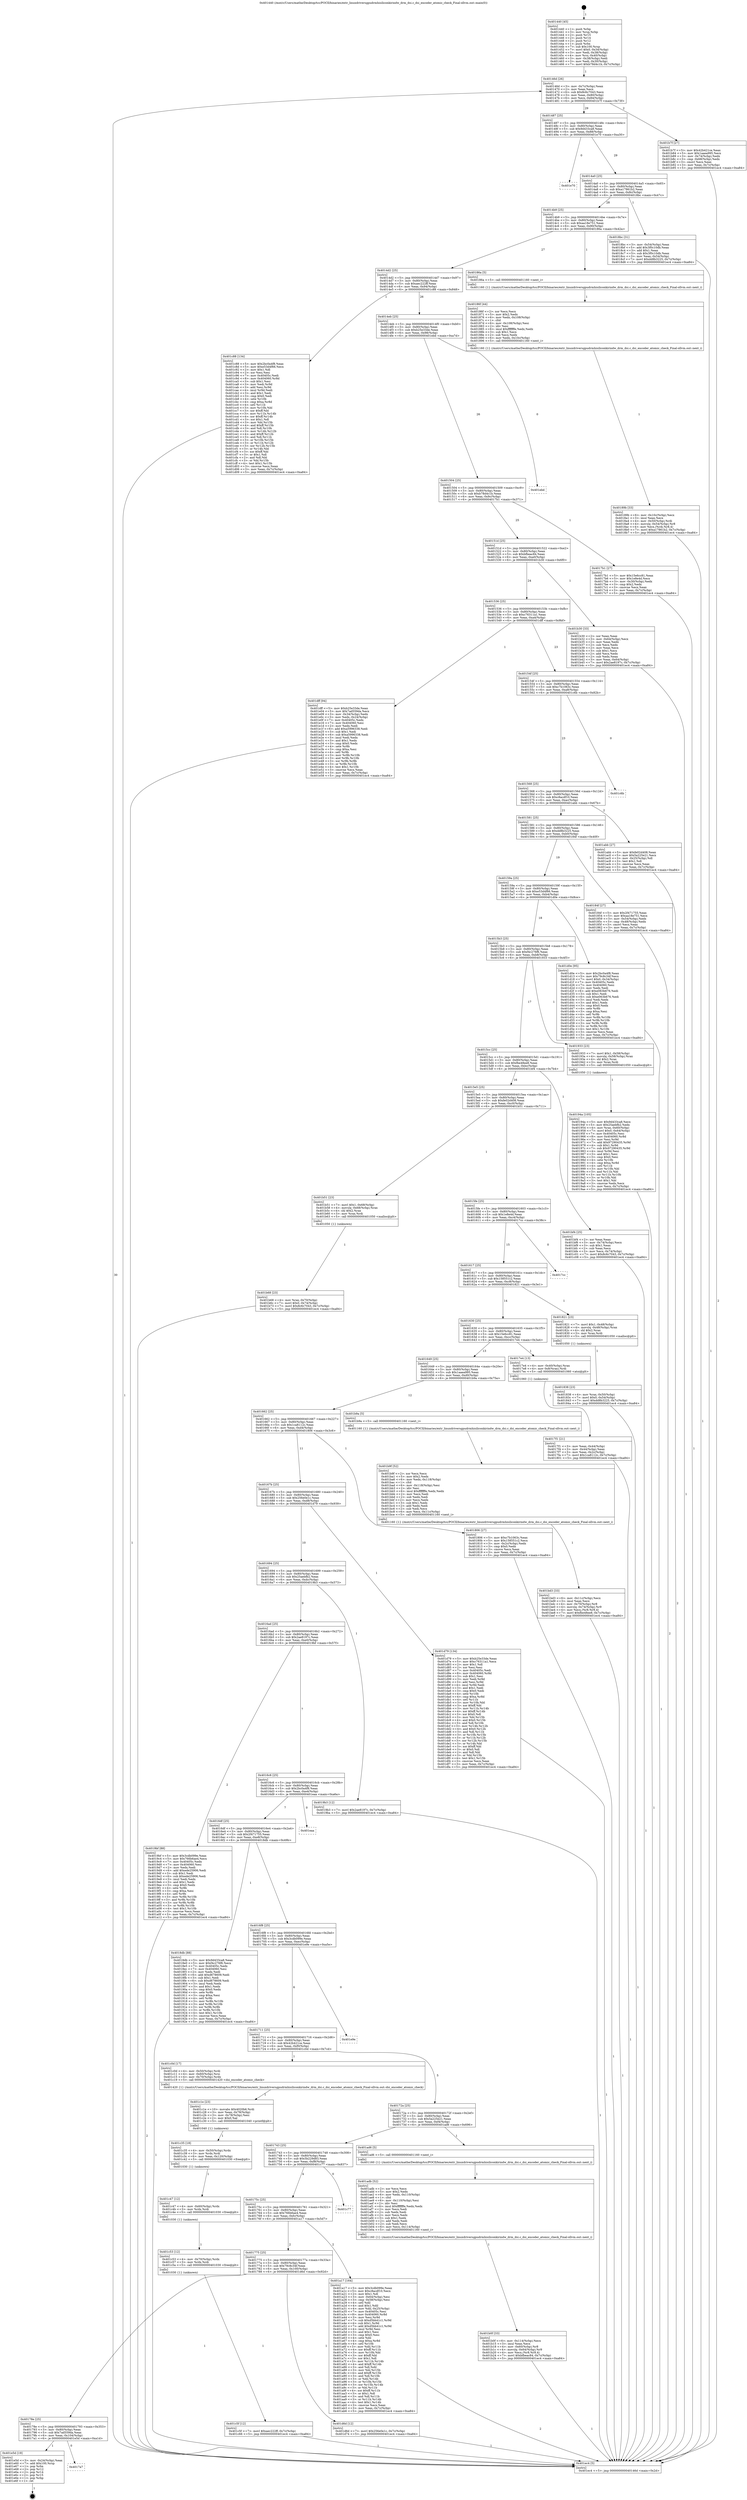 digraph "0x401440" {
  label = "0x401440 (/mnt/c/Users/mathe/Desktop/tcc/POCII/binaries/extr_linuxdriversgpudrmhisiliconkirindw_drm_dsi.c_dsi_encoder_atomic_check_Final-ollvm.out::main(0))"
  labelloc = "t"
  node[shape=record]

  Entry [label="",width=0.3,height=0.3,shape=circle,fillcolor=black,style=filled]
  "0x40146d" [label="{
     0x40146d [26]\l
     | [instrs]\l
     &nbsp;&nbsp;0x40146d \<+3\>: mov -0x7c(%rbp),%eax\l
     &nbsp;&nbsp;0x401470 \<+2\>: mov %eax,%ecx\l
     &nbsp;&nbsp;0x401472 \<+6\>: sub $0x8c6c7043,%ecx\l
     &nbsp;&nbsp;0x401478 \<+3\>: mov %eax,-0x80(%rbp)\l
     &nbsp;&nbsp;0x40147b \<+6\>: mov %ecx,-0x84(%rbp)\l
     &nbsp;&nbsp;0x401481 \<+6\>: je 0000000000401b7f \<main+0x73f\>\l
  }"]
  "0x401b7f" [label="{
     0x401b7f [27]\l
     | [instrs]\l
     &nbsp;&nbsp;0x401b7f \<+5\>: mov $0x42b421ce,%eax\l
     &nbsp;&nbsp;0x401b84 \<+5\>: mov $0x1aaea995,%ecx\l
     &nbsp;&nbsp;0x401b89 \<+3\>: mov -0x74(%rbp),%edx\l
     &nbsp;&nbsp;0x401b8c \<+3\>: cmp -0x68(%rbp),%edx\l
     &nbsp;&nbsp;0x401b8f \<+3\>: cmovl %ecx,%eax\l
     &nbsp;&nbsp;0x401b92 \<+3\>: mov %eax,-0x7c(%rbp)\l
     &nbsp;&nbsp;0x401b95 \<+5\>: jmp 0000000000401ec4 \<main+0xa84\>\l
  }"]
  "0x401487" [label="{
     0x401487 [25]\l
     | [instrs]\l
     &nbsp;&nbsp;0x401487 \<+5\>: jmp 000000000040148c \<main+0x4c\>\l
     &nbsp;&nbsp;0x40148c \<+3\>: mov -0x80(%rbp),%eax\l
     &nbsp;&nbsp;0x40148f \<+5\>: sub $0x9d433ca8,%eax\l
     &nbsp;&nbsp;0x401494 \<+6\>: mov %eax,-0x88(%rbp)\l
     &nbsp;&nbsp;0x40149a \<+6\>: je 0000000000401e70 \<main+0xa30\>\l
  }"]
  Exit [label="",width=0.3,height=0.3,shape=circle,fillcolor=black,style=filled,peripheries=2]
  "0x401e70" [label="{
     0x401e70\l
  }", style=dashed]
  "0x4014a0" [label="{
     0x4014a0 [25]\l
     | [instrs]\l
     &nbsp;&nbsp;0x4014a0 \<+5\>: jmp 00000000004014a5 \<main+0x65\>\l
     &nbsp;&nbsp;0x4014a5 \<+3\>: mov -0x80(%rbp),%eax\l
     &nbsp;&nbsp;0x4014a8 \<+5\>: sub $0xa17861b2,%eax\l
     &nbsp;&nbsp;0x4014ad \<+6\>: mov %eax,-0x8c(%rbp)\l
     &nbsp;&nbsp;0x4014b3 \<+6\>: je 00000000004018bc \<main+0x47c\>\l
  }"]
  "0x4017a7" [label="{
     0x4017a7\l
  }", style=dashed]
  "0x4018bc" [label="{
     0x4018bc [31]\l
     | [instrs]\l
     &nbsp;&nbsp;0x4018bc \<+3\>: mov -0x54(%rbp),%eax\l
     &nbsp;&nbsp;0x4018bf \<+5\>: add $0x3f0c10db,%eax\l
     &nbsp;&nbsp;0x4018c4 \<+3\>: add $0x1,%eax\l
     &nbsp;&nbsp;0x4018c7 \<+5\>: sub $0x3f0c10db,%eax\l
     &nbsp;&nbsp;0x4018cc \<+3\>: mov %eax,-0x54(%rbp)\l
     &nbsp;&nbsp;0x4018cf \<+7\>: movl $0xdd8b3225,-0x7c(%rbp)\l
     &nbsp;&nbsp;0x4018d6 \<+5\>: jmp 0000000000401ec4 \<main+0xa84\>\l
  }"]
  "0x4014b9" [label="{
     0x4014b9 [25]\l
     | [instrs]\l
     &nbsp;&nbsp;0x4014b9 \<+5\>: jmp 00000000004014be \<main+0x7e\>\l
     &nbsp;&nbsp;0x4014be \<+3\>: mov -0x80(%rbp),%eax\l
     &nbsp;&nbsp;0x4014c1 \<+5\>: sub $0xaa18e751,%eax\l
     &nbsp;&nbsp;0x4014c6 \<+6\>: mov %eax,-0x90(%rbp)\l
     &nbsp;&nbsp;0x4014cc \<+6\>: je 000000000040186a \<main+0x42a\>\l
  }"]
  "0x401e5d" [label="{
     0x401e5d [19]\l
     | [instrs]\l
     &nbsp;&nbsp;0x401e5d \<+3\>: mov -0x24(%rbp),%eax\l
     &nbsp;&nbsp;0x401e60 \<+7\>: add $0x100,%rsp\l
     &nbsp;&nbsp;0x401e67 \<+1\>: pop %rbx\l
     &nbsp;&nbsp;0x401e68 \<+2\>: pop %r12\l
     &nbsp;&nbsp;0x401e6a \<+2\>: pop %r14\l
     &nbsp;&nbsp;0x401e6c \<+2\>: pop %r15\l
     &nbsp;&nbsp;0x401e6e \<+1\>: pop %rbp\l
     &nbsp;&nbsp;0x401e6f \<+1\>: ret\l
  }"]
  "0x40186a" [label="{
     0x40186a [5]\l
     | [instrs]\l
     &nbsp;&nbsp;0x40186a \<+5\>: call 0000000000401160 \<next_i\>\l
     | [calls]\l
     &nbsp;&nbsp;0x401160 \{1\} (/mnt/c/Users/mathe/Desktop/tcc/POCII/binaries/extr_linuxdriversgpudrmhisiliconkirindw_drm_dsi.c_dsi_encoder_atomic_check_Final-ollvm.out::next_i)\l
  }"]
  "0x4014d2" [label="{
     0x4014d2 [25]\l
     | [instrs]\l
     &nbsp;&nbsp;0x4014d2 \<+5\>: jmp 00000000004014d7 \<main+0x97\>\l
     &nbsp;&nbsp;0x4014d7 \<+3\>: mov -0x80(%rbp),%eax\l
     &nbsp;&nbsp;0x4014da \<+5\>: sub $0xaec222ff,%eax\l
     &nbsp;&nbsp;0x4014df \<+6\>: mov %eax,-0x94(%rbp)\l
     &nbsp;&nbsp;0x4014e5 \<+6\>: je 0000000000401c88 \<main+0x848\>\l
  }"]
  "0x40178e" [label="{
     0x40178e [25]\l
     | [instrs]\l
     &nbsp;&nbsp;0x40178e \<+5\>: jmp 0000000000401793 \<main+0x353\>\l
     &nbsp;&nbsp;0x401793 \<+3\>: mov -0x80(%rbp),%eax\l
     &nbsp;&nbsp;0x401796 \<+5\>: sub $0x7ad559da,%eax\l
     &nbsp;&nbsp;0x40179b \<+6\>: mov %eax,-0x104(%rbp)\l
     &nbsp;&nbsp;0x4017a1 \<+6\>: je 0000000000401e5d \<main+0xa1d\>\l
  }"]
  "0x401c88" [label="{
     0x401c88 [134]\l
     | [instrs]\l
     &nbsp;&nbsp;0x401c88 \<+5\>: mov $0x2bc0a4f8,%eax\l
     &nbsp;&nbsp;0x401c8d \<+5\>: mov $0xe53d4f66,%ecx\l
     &nbsp;&nbsp;0x401c92 \<+2\>: mov $0x1,%dl\l
     &nbsp;&nbsp;0x401c94 \<+2\>: xor %esi,%esi\l
     &nbsp;&nbsp;0x401c96 \<+7\>: mov 0x40405c,%edi\l
     &nbsp;&nbsp;0x401c9d \<+8\>: mov 0x404060,%r8d\l
     &nbsp;&nbsp;0x401ca5 \<+3\>: sub $0x1,%esi\l
     &nbsp;&nbsp;0x401ca8 \<+3\>: mov %edi,%r9d\l
     &nbsp;&nbsp;0x401cab \<+3\>: add %esi,%r9d\l
     &nbsp;&nbsp;0x401cae \<+4\>: imul %r9d,%edi\l
     &nbsp;&nbsp;0x401cb2 \<+3\>: and $0x1,%edi\l
     &nbsp;&nbsp;0x401cb5 \<+3\>: cmp $0x0,%edi\l
     &nbsp;&nbsp;0x401cb8 \<+4\>: sete %r10b\l
     &nbsp;&nbsp;0x401cbc \<+4\>: cmp $0xa,%r8d\l
     &nbsp;&nbsp;0x401cc0 \<+4\>: setl %r11b\l
     &nbsp;&nbsp;0x401cc4 \<+3\>: mov %r10b,%bl\l
     &nbsp;&nbsp;0x401cc7 \<+3\>: xor $0xff,%bl\l
     &nbsp;&nbsp;0x401cca \<+3\>: mov %r11b,%r14b\l
     &nbsp;&nbsp;0x401ccd \<+4\>: xor $0xff,%r14b\l
     &nbsp;&nbsp;0x401cd1 \<+3\>: xor $0x1,%dl\l
     &nbsp;&nbsp;0x401cd4 \<+3\>: mov %bl,%r15b\l
     &nbsp;&nbsp;0x401cd7 \<+4\>: and $0xff,%r15b\l
     &nbsp;&nbsp;0x401cdb \<+3\>: and %dl,%r10b\l
     &nbsp;&nbsp;0x401cde \<+3\>: mov %r14b,%r12b\l
     &nbsp;&nbsp;0x401ce1 \<+4\>: and $0xff,%r12b\l
     &nbsp;&nbsp;0x401ce5 \<+3\>: and %dl,%r11b\l
     &nbsp;&nbsp;0x401ce8 \<+3\>: or %r10b,%r15b\l
     &nbsp;&nbsp;0x401ceb \<+3\>: or %r11b,%r12b\l
     &nbsp;&nbsp;0x401cee \<+3\>: xor %r12b,%r15b\l
     &nbsp;&nbsp;0x401cf1 \<+3\>: or %r14b,%bl\l
     &nbsp;&nbsp;0x401cf4 \<+3\>: xor $0xff,%bl\l
     &nbsp;&nbsp;0x401cf7 \<+3\>: or $0x1,%dl\l
     &nbsp;&nbsp;0x401cfa \<+2\>: and %dl,%bl\l
     &nbsp;&nbsp;0x401cfc \<+3\>: or %bl,%r15b\l
     &nbsp;&nbsp;0x401cff \<+4\>: test $0x1,%r15b\l
     &nbsp;&nbsp;0x401d03 \<+3\>: cmovne %ecx,%eax\l
     &nbsp;&nbsp;0x401d06 \<+3\>: mov %eax,-0x7c(%rbp)\l
     &nbsp;&nbsp;0x401d09 \<+5\>: jmp 0000000000401ec4 \<main+0xa84\>\l
  }"]
  "0x4014eb" [label="{
     0x4014eb [25]\l
     | [instrs]\l
     &nbsp;&nbsp;0x4014eb \<+5\>: jmp 00000000004014f0 \<main+0xb0\>\l
     &nbsp;&nbsp;0x4014f0 \<+3\>: mov -0x80(%rbp),%eax\l
     &nbsp;&nbsp;0x4014f3 \<+5\>: sub $0xb25e33de,%eax\l
     &nbsp;&nbsp;0x4014f8 \<+6\>: mov %eax,-0x98(%rbp)\l
     &nbsp;&nbsp;0x4014fe \<+6\>: je 0000000000401ebd \<main+0xa7d\>\l
  }"]
  "0x401d6d" [label="{
     0x401d6d [12]\l
     | [instrs]\l
     &nbsp;&nbsp;0x401d6d \<+7\>: movl $0x256e0e1c,-0x7c(%rbp)\l
     &nbsp;&nbsp;0x401d74 \<+5\>: jmp 0000000000401ec4 \<main+0xa84\>\l
  }"]
  "0x401ebd" [label="{
     0x401ebd\l
  }", style=dashed]
  "0x401504" [label="{
     0x401504 [25]\l
     | [instrs]\l
     &nbsp;&nbsp;0x401504 \<+5\>: jmp 0000000000401509 \<main+0xc9\>\l
     &nbsp;&nbsp;0x401509 \<+3\>: mov -0x80(%rbp),%eax\l
     &nbsp;&nbsp;0x40150c \<+5\>: sub $0xb78d4c1b,%eax\l
     &nbsp;&nbsp;0x401511 \<+6\>: mov %eax,-0x9c(%rbp)\l
     &nbsp;&nbsp;0x401517 \<+6\>: je 00000000004017b1 \<main+0x371\>\l
  }"]
  "0x401c5f" [label="{
     0x401c5f [12]\l
     | [instrs]\l
     &nbsp;&nbsp;0x401c5f \<+7\>: movl $0xaec222ff,-0x7c(%rbp)\l
     &nbsp;&nbsp;0x401c66 \<+5\>: jmp 0000000000401ec4 \<main+0xa84\>\l
  }"]
  "0x4017b1" [label="{
     0x4017b1 [27]\l
     | [instrs]\l
     &nbsp;&nbsp;0x4017b1 \<+5\>: mov $0x15e6cc81,%eax\l
     &nbsp;&nbsp;0x4017b6 \<+5\>: mov $0x1e8e4d,%ecx\l
     &nbsp;&nbsp;0x4017bb \<+3\>: mov -0x30(%rbp),%edx\l
     &nbsp;&nbsp;0x4017be \<+3\>: cmp $0x2,%edx\l
     &nbsp;&nbsp;0x4017c1 \<+3\>: cmovne %ecx,%eax\l
     &nbsp;&nbsp;0x4017c4 \<+3\>: mov %eax,-0x7c(%rbp)\l
     &nbsp;&nbsp;0x4017c7 \<+5\>: jmp 0000000000401ec4 \<main+0xa84\>\l
  }"]
  "0x40151d" [label="{
     0x40151d [25]\l
     | [instrs]\l
     &nbsp;&nbsp;0x40151d \<+5\>: jmp 0000000000401522 \<main+0xe2\>\l
     &nbsp;&nbsp;0x401522 \<+3\>: mov -0x80(%rbp),%eax\l
     &nbsp;&nbsp;0x401525 \<+5\>: sub $0xbfbeac84,%eax\l
     &nbsp;&nbsp;0x40152a \<+6\>: mov %eax,-0xa0(%rbp)\l
     &nbsp;&nbsp;0x401530 \<+6\>: je 0000000000401b30 \<main+0x6f0\>\l
  }"]
  "0x401ec4" [label="{
     0x401ec4 [5]\l
     | [instrs]\l
     &nbsp;&nbsp;0x401ec4 \<+5\>: jmp 000000000040146d \<main+0x2d\>\l
  }"]
  "0x401440" [label="{
     0x401440 [45]\l
     | [instrs]\l
     &nbsp;&nbsp;0x401440 \<+1\>: push %rbp\l
     &nbsp;&nbsp;0x401441 \<+3\>: mov %rsp,%rbp\l
     &nbsp;&nbsp;0x401444 \<+2\>: push %r15\l
     &nbsp;&nbsp;0x401446 \<+2\>: push %r14\l
     &nbsp;&nbsp;0x401448 \<+2\>: push %r12\l
     &nbsp;&nbsp;0x40144a \<+1\>: push %rbx\l
     &nbsp;&nbsp;0x40144b \<+7\>: sub $0x100,%rsp\l
     &nbsp;&nbsp;0x401452 \<+7\>: movl $0x0,-0x34(%rbp)\l
     &nbsp;&nbsp;0x401459 \<+3\>: mov %edi,-0x38(%rbp)\l
     &nbsp;&nbsp;0x40145c \<+4\>: mov %rsi,-0x40(%rbp)\l
     &nbsp;&nbsp;0x401460 \<+3\>: mov -0x38(%rbp),%edi\l
     &nbsp;&nbsp;0x401463 \<+3\>: mov %edi,-0x30(%rbp)\l
     &nbsp;&nbsp;0x401466 \<+7\>: movl $0xb78d4c1b,-0x7c(%rbp)\l
  }"]
  "0x401c53" [label="{
     0x401c53 [12]\l
     | [instrs]\l
     &nbsp;&nbsp;0x401c53 \<+4\>: mov -0x70(%rbp),%rdx\l
     &nbsp;&nbsp;0x401c57 \<+3\>: mov %rdx,%rdi\l
     &nbsp;&nbsp;0x401c5a \<+5\>: call 0000000000401030 \<free@plt\>\l
     | [calls]\l
     &nbsp;&nbsp;0x401030 \{1\} (unknown)\l
  }"]
  "0x401b30" [label="{
     0x401b30 [33]\l
     | [instrs]\l
     &nbsp;&nbsp;0x401b30 \<+2\>: xor %eax,%eax\l
     &nbsp;&nbsp;0x401b32 \<+3\>: mov -0x64(%rbp),%ecx\l
     &nbsp;&nbsp;0x401b35 \<+2\>: mov %eax,%edx\l
     &nbsp;&nbsp;0x401b37 \<+2\>: sub %ecx,%edx\l
     &nbsp;&nbsp;0x401b39 \<+2\>: mov %eax,%ecx\l
     &nbsp;&nbsp;0x401b3b \<+3\>: sub $0x1,%ecx\l
     &nbsp;&nbsp;0x401b3e \<+2\>: add %ecx,%edx\l
     &nbsp;&nbsp;0x401b40 \<+2\>: sub %edx,%eax\l
     &nbsp;&nbsp;0x401b42 \<+3\>: mov %eax,-0x64(%rbp)\l
     &nbsp;&nbsp;0x401b45 \<+7\>: movl $0x2ae8197c,-0x7c(%rbp)\l
     &nbsp;&nbsp;0x401b4c \<+5\>: jmp 0000000000401ec4 \<main+0xa84\>\l
  }"]
  "0x401536" [label="{
     0x401536 [25]\l
     | [instrs]\l
     &nbsp;&nbsp;0x401536 \<+5\>: jmp 000000000040153b \<main+0xfb\>\l
     &nbsp;&nbsp;0x40153b \<+3\>: mov -0x80(%rbp),%eax\l
     &nbsp;&nbsp;0x40153e \<+5\>: sub $0xc76311a1,%eax\l
     &nbsp;&nbsp;0x401543 \<+6\>: mov %eax,-0xa4(%rbp)\l
     &nbsp;&nbsp;0x401549 \<+6\>: je 0000000000401dff \<main+0x9bf\>\l
  }"]
  "0x401c47" [label="{
     0x401c47 [12]\l
     | [instrs]\l
     &nbsp;&nbsp;0x401c47 \<+4\>: mov -0x60(%rbp),%rdx\l
     &nbsp;&nbsp;0x401c4b \<+3\>: mov %rdx,%rdi\l
     &nbsp;&nbsp;0x401c4e \<+5\>: call 0000000000401030 \<free@plt\>\l
     | [calls]\l
     &nbsp;&nbsp;0x401030 \{1\} (unknown)\l
  }"]
  "0x401dff" [label="{
     0x401dff [94]\l
     | [instrs]\l
     &nbsp;&nbsp;0x401dff \<+5\>: mov $0xb25e33de,%eax\l
     &nbsp;&nbsp;0x401e04 \<+5\>: mov $0x7ad559da,%ecx\l
     &nbsp;&nbsp;0x401e09 \<+3\>: mov -0x34(%rbp),%edx\l
     &nbsp;&nbsp;0x401e0c \<+3\>: mov %edx,-0x24(%rbp)\l
     &nbsp;&nbsp;0x401e0f \<+7\>: mov 0x40405c,%edx\l
     &nbsp;&nbsp;0x401e16 \<+7\>: mov 0x404060,%esi\l
     &nbsp;&nbsp;0x401e1d \<+2\>: mov %edx,%edi\l
     &nbsp;&nbsp;0x401e1f \<+6\>: add $0xa5996338,%edi\l
     &nbsp;&nbsp;0x401e25 \<+3\>: sub $0x1,%edi\l
     &nbsp;&nbsp;0x401e28 \<+6\>: sub $0xa5996338,%edi\l
     &nbsp;&nbsp;0x401e2e \<+3\>: imul %edi,%edx\l
     &nbsp;&nbsp;0x401e31 \<+3\>: and $0x1,%edx\l
     &nbsp;&nbsp;0x401e34 \<+3\>: cmp $0x0,%edx\l
     &nbsp;&nbsp;0x401e37 \<+4\>: sete %r8b\l
     &nbsp;&nbsp;0x401e3b \<+3\>: cmp $0xa,%esi\l
     &nbsp;&nbsp;0x401e3e \<+4\>: setl %r9b\l
     &nbsp;&nbsp;0x401e42 \<+3\>: mov %r8b,%r10b\l
     &nbsp;&nbsp;0x401e45 \<+3\>: and %r9b,%r10b\l
     &nbsp;&nbsp;0x401e48 \<+3\>: xor %r9b,%r8b\l
     &nbsp;&nbsp;0x401e4b \<+3\>: or %r8b,%r10b\l
     &nbsp;&nbsp;0x401e4e \<+4\>: test $0x1,%r10b\l
     &nbsp;&nbsp;0x401e52 \<+3\>: cmovne %ecx,%eax\l
     &nbsp;&nbsp;0x401e55 \<+3\>: mov %eax,-0x7c(%rbp)\l
     &nbsp;&nbsp;0x401e58 \<+5\>: jmp 0000000000401ec4 \<main+0xa84\>\l
  }"]
  "0x40154f" [label="{
     0x40154f [25]\l
     | [instrs]\l
     &nbsp;&nbsp;0x40154f \<+5\>: jmp 0000000000401554 \<main+0x114\>\l
     &nbsp;&nbsp;0x401554 \<+3\>: mov -0x80(%rbp),%eax\l
     &nbsp;&nbsp;0x401557 \<+5\>: sub $0xc7b1063c,%eax\l
     &nbsp;&nbsp;0x40155c \<+6\>: mov %eax,-0xa8(%rbp)\l
     &nbsp;&nbsp;0x401562 \<+6\>: je 0000000000401c6b \<main+0x82b\>\l
  }"]
  "0x401c35" [label="{
     0x401c35 [18]\l
     | [instrs]\l
     &nbsp;&nbsp;0x401c35 \<+4\>: mov -0x50(%rbp),%rdx\l
     &nbsp;&nbsp;0x401c39 \<+3\>: mov %rdx,%rdi\l
     &nbsp;&nbsp;0x401c3c \<+6\>: mov %eax,-0x120(%rbp)\l
     &nbsp;&nbsp;0x401c42 \<+5\>: call 0000000000401030 \<free@plt\>\l
     | [calls]\l
     &nbsp;&nbsp;0x401030 \{1\} (unknown)\l
  }"]
  "0x401c6b" [label="{
     0x401c6b\l
  }", style=dashed]
  "0x401568" [label="{
     0x401568 [25]\l
     | [instrs]\l
     &nbsp;&nbsp;0x401568 \<+5\>: jmp 000000000040156d \<main+0x12d\>\l
     &nbsp;&nbsp;0x40156d \<+3\>: mov -0x80(%rbp),%eax\l
     &nbsp;&nbsp;0x401570 \<+5\>: sub $0xc8acdf10,%eax\l
     &nbsp;&nbsp;0x401575 \<+6\>: mov %eax,-0xac(%rbp)\l
     &nbsp;&nbsp;0x40157b \<+6\>: je 0000000000401abb \<main+0x67b\>\l
  }"]
  "0x401c1e" [label="{
     0x401c1e [23]\l
     | [instrs]\l
     &nbsp;&nbsp;0x401c1e \<+10\>: movabs $0x4020b6,%rdi\l
     &nbsp;&nbsp;0x401c28 \<+3\>: mov %eax,-0x78(%rbp)\l
     &nbsp;&nbsp;0x401c2b \<+3\>: mov -0x78(%rbp),%esi\l
     &nbsp;&nbsp;0x401c2e \<+2\>: mov $0x0,%al\l
     &nbsp;&nbsp;0x401c30 \<+5\>: call 0000000000401040 \<printf@plt\>\l
     | [calls]\l
     &nbsp;&nbsp;0x401040 \{1\} (unknown)\l
  }"]
  "0x401abb" [label="{
     0x401abb [27]\l
     | [instrs]\l
     &nbsp;&nbsp;0x401abb \<+5\>: mov $0xfe02d408,%eax\l
     &nbsp;&nbsp;0x401ac0 \<+5\>: mov $0x5a225e21,%ecx\l
     &nbsp;&nbsp;0x401ac5 \<+3\>: mov -0x25(%rbp),%dl\l
     &nbsp;&nbsp;0x401ac8 \<+3\>: test $0x1,%dl\l
     &nbsp;&nbsp;0x401acb \<+3\>: cmovne %ecx,%eax\l
     &nbsp;&nbsp;0x401ace \<+3\>: mov %eax,-0x7c(%rbp)\l
     &nbsp;&nbsp;0x401ad1 \<+5\>: jmp 0000000000401ec4 \<main+0xa84\>\l
  }"]
  "0x401581" [label="{
     0x401581 [25]\l
     | [instrs]\l
     &nbsp;&nbsp;0x401581 \<+5\>: jmp 0000000000401586 \<main+0x146\>\l
     &nbsp;&nbsp;0x401586 \<+3\>: mov -0x80(%rbp),%eax\l
     &nbsp;&nbsp;0x401589 \<+5\>: sub $0xdd8b3225,%eax\l
     &nbsp;&nbsp;0x40158e \<+6\>: mov %eax,-0xb0(%rbp)\l
     &nbsp;&nbsp;0x401594 \<+6\>: je 000000000040184f \<main+0x40f\>\l
  }"]
  "0x401bd3" [label="{
     0x401bd3 [33]\l
     | [instrs]\l
     &nbsp;&nbsp;0x401bd3 \<+6\>: mov -0x11c(%rbp),%ecx\l
     &nbsp;&nbsp;0x401bd9 \<+3\>: imul %eax,%ecx\l
     &nbsp;&nbsp;0x401bdc \<+4\>: mov -0x70(%rbp),%r8\l
     &nbsp;&nbsp;0x401be0 \<+4\>: movslq -0x74(%rbp),%r9\l
     &nbsp;&nbsp;0x401be4 \<+4\>: mov %ecx,(%r8,%r9,4)\l
     &nbsp;&nbsp;0x401be8 \<+7\>: movl $0xfbe48ee8,-0x7c(%rbp)\l
     &nbsp;&nbsp;0x401bef \<+5\>: jmp 0000000000401ec4 \<main+0xa84\>\l
  }"]
  "0x40184f" [label="{
     0x40184f [27]\l
     | [instrs]\l
     &nbsp;&nbsp;0x40184f \<+5\>: mov $0x2f471755,%eax\l
     &nbsp;&nbsp;0x401854 \<+5\>: mov $0xaa18e751,%ecx\l
     &nbsp;&nbsp;0x401859 \<+3\>: mov -0x54(%rbp),%edx\l
     &nbsp;&nbsp;0x40185c \<+3\>: cmp -0x48(%rbp),%edx\l
     &nbsp;&nbsp;0x40185f \<+3\>: cmovl %ecx,%eax\l
     &nbsp;&nbsp;0x401862 \<+3\>: mov %eax,-0x7c(%rbp)\l
     &nbsp;&nbsp;0x401865 \<+5\>: jmp 0000000000401ec4 \<main+0xa84\>\l
  }"]
  "0x40159a" [label="{
     0x40159a [25]\l
     | [instrs]\l
     &nbsp;&nbsp;0x40159a \<+5\>: jmp 000000000040159f \<main+0x15f\>\l
     &nbsp;&nbsp;0x40159f \<+3\>: mov -0x80(%rbp),%eax\l
     &nbsp;&nbsp;0x4015a2 \<+5\>: sub $0xe53d4f66,%eax\l
     &nbsp;&nbsp;0x4015a7 \<+6\>: mov %eax,-0xb4(%rbp)\l
     &nbsp;&nbsp;0x4015ad \<+6\>: je 0000000000401d0e \<main+0x8ce\>\l
  }"]
  "0x401b9f" [label="{
     0x401b9f [52]\l
     | [instrs]\l
     &nbsp;&nbsp;0x401b9f \<+2\>: xor %ecx,%ecx\l
     &nbsp;&nbsp;0x401ba1 \<+5\>: mov $0x2,%edx\l
     &nbsp;&nbsp;0x401ba6 \<+6\>: mov %edx,-0x118(%rbp)\l
     &nbsp;&nbsp;0x401bac \<+1\>: cltd\l
     &nbsp;&nbsp;0x401bad \<+6\>: mov -0x118(%rbp),%esi\l
     &nbsp;&nbsp;0x401bb3 \<+2\>: idiv %esi\l
     &nbsp;&nbsp;0x401bb5 \<+6\>: imul $0xfffffffe,%edx,%edx\l
     &nbsp;&nbsp;0x401bbb \<+2\>: mov %ecx,%edi\l
     &nbsp;&nbsp;0x401bbd \<+2\>: sub %edx,%edi\l
     &nbsp;&nbsp;0x401bbf \<+2\>: mov %ecx,%edx\l
     &nbsp;&nbsp;0x401bc1 \<+3\>: sub $0x1,%edx\l
     &nbsp;&nbsp;0x401bc4 \<+2\>: add %edx,%edi\l
     &nbsp;&nbsp;0x401bc6 \<+2\>: sub %edi,%ecx\l
     &nbsp;&nbsp;0x401bc8 \<+6\>: mov %ecx,-0x11c(%rbp)\l
     &nbsp;&nbsp;0x401bce \<+5\>: call 0000000000401160 \<next_i\>\l
     | [calls]\l
     &nbsp;&nbsp;0x401160 \{1\} (/mnt/c/Users/mathe/Desktop/tcc/POCII/binaries/extr_linuxdriversgpudrmhisiliconkirindw_drm_dsi.c_dsi_encoder_atomic_check_Final-ollvm.out::next_i)\l
  }"]
  "0x401d0e" [label="{
     0x401d0e [95]\l
     | [instrs]\l
     &nbsp;&nbsp;0x401d0e \<+5\>: mov $0x2bc0a4f8,%eax\l
     &nbsp;&nbsp;0x401d13 \<+5\>: mov $0x79c8c34f,%ecx\l
     &nbsp;&nbsp;0x401d18 \<+7\>: movl $0x0,-0x34(%rbp)\l
     &nbsp;&nbsp;0x401d1f \<+7\>: mov 0x40405c,%edx\l
     &nbsp;&nbsp;0x401d26 \<+7\>: mov 0x404060,%esi\l
     &nbsp;&nbsp;0x401d2d \<+2\>: mov %edx,%edi\l
     &nbsp;&nbsp;0x401d2f \<+6\>: add $0xe063b676,%edi\l
     &nbsp;&nbsp;0x401d35 \<+3\>: sub $0x1,%edi\l
     &nbsp;&nbsp;0x401d38 \<+6\>: sub $0xe063b676,%edi\l
     &nbsp;&nbsp;0x401d3e \<+3\>: imul %edi,%edx\l
     &nbsp;&nbsp;0x401d41 \<+3\>: and $0x1,%edx\l
     &nbsp;&nbsp;0x401d44 \<+3\>: cmp $0x0,%edx\l
     &nbsp;&nbsp;0x401d47 \<+4\>: sete %r8b\l
     &nbsp;&nbsp;0x401d4b \<+3\>: cmp $0xa,%esi\l
     &nbsp;&nbsp;0x401d4e \<+4\>: setl %r9b\l
     &nbsp;&nbsp;0x401d52 \<+3\>: mov %r8b,%r10b\l
     &nbsp;&nbsp;0x401d55 \<+3\>: and %r9b,%r10b\l
     &nbsp;&nbsp;0x401d58 \<+3\>: xor %r9b,%r8b\l
     &nbsp;&nbsp;0x401d5b \<+3\>: or %r8b,%r10b\l
     &nbsp;&nbsp;0x401d5e \<+4\>: test $0x1,%r10b\l
     &nbsp;&nbsp;0x401d62 \<+3\>: cmovne %ecx,%eax\l
     &nbsp;&nbsp;0x401d65 \<+3\>: mov %eax,-0x7c(%rbp)\l
     &nbsp;&nbsp;0x401d68 \<+5\>: jmp 0000000000401ec4 \<main+0xa84\>\l
  }"]
  "0x4015b3" [label="{
     0x4015b3 [25]\l
     | [instrs]\l
     &nbsp;&nbsp;0x4015b3 \<+5\>: jmp 00000000004015b8 \<main+0x178\>\l
     &nbsp;&nbsp;0x4015b8 \<+3\>: mov -0x80(%rbp),%eax\l
     &nbsp;&nbsp;0x4015bb \<+5\>: sub $0xf4c276f6,%eax\l
     &nbsp;&nbsp;0x4015c0 \<+6\>: mov %eax,-0xb8(%rbp)\l
     &nbsp;&nbsp;0x4015c6 \<+6\>: je 0000000000401933 \<main+0x4f3\>\l
  }"]
  "0x401b68" [label="{
     0x401b68 [23]\l
     | [instrs]\l
     &nbsp;&nbsp;0x401b68 \<+4\>: mov %rax,-0x70(%rbp)\l
     &nbsp;&nbsp;0x401b6c \<+7\>: movl $0x0,-0x74(%rbp)\l
     &nbsp;&nbsp;0x401b73 \<+7\>: movl $0x8c6c7043,-0x7c(%rbp)\l
     &nbsp;&nbsp;0x401b7a \<+5\>: jmp 0000000000401ec4 \<main+0xa84\>\l
  }"]
  "0x401933" [label="{
     0x401933 [23]\l
     | [instrs]\l
     &nbsp;&nbsp;0x401933 \<+7\>: movl $0x1,-0x58(%rbp)\l
     &nbsp;&nbsp;0x40193a \<+4\>: movslq -0x58(%rbp),%rax\l
     &nbsp;&nbsp;0x40193e \<+4\>: shl $0x2,%rax\l
     &nbsp;&nbsp;0x401942 \<+3\>: mov %rax,%rdi\l
     &nbsp;&nbsp;0x401945 \<+5\>: call 0000000000401050 \<malloc@plt\>\l
     | [calls]\l
     &nbsp;&nbsp;0x401050 \{1\} (unknown)\l
  }"]
  "0x4015cc" [label="{
     0x4015cc [25]\l
     | [instrs]\l
     &nbsp;&nbsp;0x4015cc \<+5\>: jmp 00000000004015d1 \<main+0x191\>\l
     &nbsp;&nbsp;0x4015d1 \<+3\>: mov -0x80(%rbp),%eax\l
     &nbsp;&nbsp;0x4015d4 \<+5\>: sub $0xfbe48ee8,%eax\l
     &nbsp;&nbsp;0x4015d9 \<+6\>: mov %eax,-0xbc(%rbp)\l
     &nbsp;&nbsp;0x4015df \<+6\>: je 0000000000401bf4 \<main+0x7b4\>\l
  }"]
  "0x401b0f" [label="{
     0x401b0f [33]\l
     | [instrs]\l
     &nbsp;&nbsp;0x401b0f \<+6\>: mov -0x114(%rbp),%ecx\l
     &nbsp;&nbsp;0x401b15 \<+3\>: imul %eax,%ecx\l
     &nbsp;&nbsp;0x401b18 \<+4\>: mov -0x60(%rbp),%r8\l
     &nbsp;&nbsp;0x401b1c \<+4\>: movslq -0x64(%rbp),%r9\l
     &nbsp;&nbsp;0x401b20 \<+4\>: mov %ecx,(%r8,%r9,4)\l
     &nbsp;&nbsp;0x401b24 \<+7\>: movl $0xbfbeac84,-0x7c(%rbp)\l
     &nbsp;&nbsp;0x401b2b \<+5\>: jmp 0000000000401ec4 \<main+0xa84\>\l
  }"]
  "0x401bf4" [label="{
     0x401bf4 [25]\l
     | [instrs]\l
     &nbsp;&nbsp;0x401bf4 \<+2\>: xor %eax,%eax\l
     &nbsp;&nbsp;0x401bf6 \<+3\>: mov -0x74(%rbp),%ecx\l
     &nbsp;&nbsp;0x401bf9 \<+3\>: sub $0x1,%eax\l
     &nbsp;&nbsp;0x401bfc \<+2\>: sub %eax,%ecx\l
     &nbsp;&nbsp;0x401bfe \<+3\>: mov %ecx,-0x74(%rbp)\l
     &nbsp;&nbsp;0x401c01 \<+7\>: movl $0x8c6c7043,-0x7c(%rbp)\l
     &nbsp;&nbsp;0x401c08 \<+5\>: jmp 0000000000401ec4 \<main+0xa84\>\l
  }"]
  "0x4015e5" [label="{
     0x4015e5 [25]\l
     | [instrs]\l
     &nbsp;&nbsp;0x4015e5 \<+5\>: jmp 00000000004015ea \<main+0x1aa\>\l
     &nbsp;&nbsp;0x4015ea \<+3\>: mov -0x80(%rbp),%eax\l
     &nbsp;&nbsp;0x4015ed \<+5\>: sub $0xfe02d408,%eax\l
     &nbsp;&nbsp;0x4015f2 \<+6\>: mov %eax,-0xc0(%rbp)\l
     &nbsp;&nbsp;0x4015f8 \<+6\>: je 0000000000401b51 \<main+0x711\>\l
  }"]
  "0x401adb" [label="{
     0x401adb [52]\l
     | [instrs]\l
     &nbsp;&nbsp;0x401adb \<+2\>: xor %ecx,%ecx\l
     &nbsp;&nbsp;0x401add \<+5\>: mov $0x2,%edx\l
     &nbsp;&nbsp;0x401ae2 \<+6\>: mov %edx,-0x110(%rbp)\l
     &nbsp;&nbsp;0x401ae8 \<+1\>: cltd\l
     &nbsp;&nbsp;0x401ae9 \<+6\>: mov -0x110(%rbp),%esi\l
     &nbsp;&nbsp;0x401aef \<+2\>: idiv %esi\l
     &nbsp;&nbsp;0x401af1 \<+6\>: imul $0xfffffffe,%edx,%edx\l
     &nbsp;&nbsp;0x401af7 \<+2\>: mov %ecx,%edi\l
     &nbsp;&nbsp;0x401af9 \<+2\>: sub %edx,%edi\l
     &nbsp;&nbsp;0x401afb \<+2\>: mov %ecx,%edx\l
     &nbsp;&nbsp;0x401afd \<+3\>: sub $0x1,%edx\l
     &nbsp;&nbsp;0x401b00 \<+2\>: add %edx,%edi\l
     &nbsp;&nbsp;0x401b02 \<+2\>: sub %edi,%ecx\l
     &nbsp;&nbsp;0x401b04 \<+6\>: mov %ecx,-0x114(%rbp)\l
     &nbsp;&nbsp;0x401b0a \<+5\>: call 0000000000401160 \<next_i\>\l
     | [calls]\l
     &nbsp;&nbsp;0x401160 \{1\} (/mnt/c/Users/mathe/Desktop/tcc/POCII/binaries/extr_linuxdriversgpudrmhisiliconkirindw_drm_dsi.c_dsi_encoder_atomic_check_Final-ollvm.out::next_i)\l
  }"]
  "0x401b51" [label="{
     0x401b51 [23]\l
     | [instrs]\l
     &nbsp;&nbsp;0x401b51 \<+7\>: movl $0x1,-0x68(%rbp)\l
     &nbsp;&nbsp;0x401b58 \<+4\>: movslq -0x68(%rbp),%rax\l
     &nbsp;&nbsp;0x401b5c \<+4\>: shl $0x2,%rax\l
     &nbsp;&nbsp;0x401b60 \<+3\>: mov %rax,%rdi\l
     &nbsp;&nbsp;0x401b63 \<+5\>: call 0000000000401050 \<malloc@plt\>\l
     | [calls]\l
     &nbsp;&nbsp;0x401050 \{1\} (unknown)\l
  }"]
  "0x4015fe" [label="{
     0x4015fe [25]\l
     | [instrs]\l
     &nbsp;&nbsp;0x4015fe \<+5\>: jmp 0000000000401603 \<main+0x1c3\>\l
     &nbsp;&nbsp;0x401603 \<+3\>: mov -0x80(%rbp),%eax\l
     &nbsp;&nbsp;0x401606 \<+5\>: sub $0x1e8e4d,%eax\l
     &nbsp;&nbsp;0x40160b \<+6\>: mov %eax,-0xc4(%rbp)\l
     &nbsp;&nbsp;0x401611 \<+6\>: je 00000000004017cc \<main+0x38c\>\l
  }"]
  "0x401775" [label="{
     0x401775 [25]\l
     | [instrs]\l
     &nbsp;&nbsp;0x401775 \<+5\>: jmp 000000000040177a \<main+0x33a\>\l
     &nbsp;&nbsp;0x40177a \<+3\>: mov -0x80(%rbp),%eax\l
     &nbsp;&nbsp;0x40177d \<+5\>: sub $0x79c8c34f,%eax\l
     &nbsp;&nbsp;0x401782 \<+6\>: mov %eax,-0x100(%rbp)\l
     &nbsp;&nbsp;0x401788 \<+6\>: je 0000000000401d6d \<main+0x92d\>\l
  }"]
  "0x4017cc" [label="{
     0x4017cc\l
  }", style=dashed]
  "0x401617" [label="{
     0x401617 [25]\l
     | [instrs]\l
     &nbsp;&nbsp;0x401617 \<+5\>: jmp 000000000040161c \<main+0x1dc\>\l
     &nbsp;&nbsp;0x40161c \<+3\>: mov -0x80(%rbp),%eax\l
     &nbsp;&nbsp;0x40161f \<+5\>: sub $0x158551c2,%eax\l
     &nbsp;&nbsp;0x401624 \<+6\>: mov %eax,-0xc8(%rbp)\l
     &nbsp;&nbsp;0x40162a \<+6\>: je 0000000000401821 \<main+0x3e1\>\l
  }"]
  "0x401a17" [label="{
     0x401a17 [164]\l
     | [instrs]\l
     &nbsp;&nbsp;0x401a17 \<+5\>: mov $0x3cdb099e,%eax\l
     &nbsp;&nbsp;0x401a1c \<+5\>: mov $0xc8acdf10,%ecx\l
     &nbsp;&nbsp;0x401a21 \<+2\>: mov $0x1,%dl\l
     &nbsp;&nbsp;0x401a23 \<+3\>: mov -0x64(%rbp),%esi\l
     &nbsp;&nbsp;0x401a26 \<+3\>: cmp -0x58(%rbp),%esi\l
     &nbsp;&nbsp;0x401a29 \<+4\>: setl %dil\l
     &nbsp;&nbsp;0x401a2d \<+4\>: and $0x1,%dil\l
     &nbsp;&nbsp;0x401a31 \<+4\>: mov %dil,-0x25(%rbp)\l
     &nbsp;&nbsp;0x401a35 \<+7\>: mov 0x40405c,%esi\l
     &nbsp;&nbsp;0x401a3c \<+8\>: mov 0x404060,%r8d\l
     &nbsp;&nbsp;0x401a44 \<+3\>: mov %esi,%r9d\l
     &nbsp;&nbsp;0x401a47 \<+7\>: sub $0xd5bb41c1,%r9d\l
     &nbsp;&nbsp;0x401a4e \<+4\>: sub $0x1,%r9d\l
     &nbsp;&nbsp;0x401a52 \<+7\>: add $0xd5bb41c1,%r9d\l
     &nbsp;&nbsp;0x401a59 \<+4\>: imul %r9d,%esi\l
     &nbsp;&nbsp;0x401a5d \<+3\>: and $0x1,%esi\l
     &nbsp;&nbsp;0x401a60 \<+3\>: cmp $0x0,%esi\l
     &nbsp;&nbsp;0x401a63 \<+4\>: sete %dil\l
     &nbsp;&nbsp;0x401a67 \<+4\>: cmp $0xa,%r8d\l
     &nbsp;&nbsp;0x401a6b \<+4\>: setl %r10b\l
     &nbsp;&nbsp;0x401a6f \<+3\>: mov %dil,%r11b\l
     &nbsp;&nbsp;0x401a72 \<+4\>: xor $0xff,%r11b\l
     &nbsp;&nbsp;0x401a76 \<+3\>: mov %r10b,%bl\l
     &nbsp;&nbsp;0x401a79 \<+3\>: xor $0xff,%bl\l
     &nbsp;&nbsp;0x401a7c \<+3\>: xor $0x1,%dl\l
     &nbsp;&nbsp;0x401a7f \<+3\>: mov %r11b,%r14b\l
     &nbsp;&nbsp;0x401a82 \<+4\>: and $0xff,%r14b\l
     &nbsp;&nbsp;0x401a86 \<+3\>: and %dl,%dil\l
     &nbsp;&nbsp;0x401a89 \<+3\>: mov %bl,%r15b\l
     &nbsp;&nbsp;0x401a8c \<+4\>: and $0xff,%r15b\l
     &nbsp;&nbsp;0x401a90 \<+3\>: and %dl,%r10b\l
     &nbsp;&nbsp;0x401a93 \<+3\>: or %dil,%r14b\l
     &nbsp;&nbsp;0x401a96 \<+3\>: or %r10b,%r15b\l
     &nbsp;&nbsp;0x401a99 \<+3\>: xor %r15b,%r14b\l
     &nbsp;&nbsp;0x401a9c \<+3\>: or %bl,%r11b\l
     &nbsp;&nbsp;0x401a9f \<+4\>: xor $0xff,%r11b\l
     &nbsp;&nbsp;0x401aa3 \<+3\>: or $0x1,%dl\l
     &nbsp;&nbsp;0x401aa6 \<+3\>: and %dl,%r11b\l
     &nbsp;&nbsp;0x401aa9 \<+3\>: or %r11b,%r14b\l
     &nbsp;&nbsp;0x401aac \<+4\>: test $0x1,%r14b\l
     &nbsp;&nbsp;0x401ab0 \<+3\>: cmovne %ecx,%eax\l
     &nbsp;&nbsp;0x401ab3 \<+3\>: mov %eax,-0x7c(%rbp)\l
     &nbsp;&nbsp;0x401ab6 \<+5\>: jmp 0000000000401ec4 \<main+0xa84\>\l
  }"]
  "0x401821" [label="{
     0x401821 [23]\l
     | [instrs]\l
     &nbsp;&nbsp;0x401821 \<+7\>: movl $0x1,-0x48(%rbp)\l
     &nbsp;&nbsp;0x401828 \<+4\>: movslq -0x48(%rbp),%rax\l
     &nbsp;&nbsp;0x40182c \<+4\>: shl $0x2,%rax\l
     &nbsp;&nbsp;0x401830 \<+3\>: mov %rax,%rdi\l
     &nbsp;&nbsp;0x401833 \<+5\>: call 0000000000401050 \<malloc@plt\>\l
     | [calls]\l
     &nbsp;&nbsp;0x401050 \{1\} (unknown)\l
  }"]
  "0x401630" [label="{
     0x401630 [25]\l
     | [instrs]\l
     &nbsp;&nbsp;0x401630 \<+5\>: jmp 0000000000401635 \<main+0x1f5\>\l
     &nbsp;&nbsp;0x401635 \<+3\>: mov -0x80(%rbp),%eax\l
     &nbsp;&nbsp;0x401638 \<+5\>: sub $0x15e6cc81,%eax\l
     &nbsp;&nbsp;0x40163d \<+6\>: mov %eax,-0xcc(%rbp)\l
     &nbsp;&nbsp;0x401643 \<+6\>: je 00000000004017e4 \<main+0x3a4\>\l
  }"]
  "0x40175c" [label="{
     0x40175c [25]\l
     | [instrs]\l
     &nbsp;&nbsp;0x40175c \<+5\>: jmp 0000000000401761 \<main+0x321\>\l
     &nbsp;&nbsp;0x401761 \<+3\>: mov -0x80(%rbp),%eax\l
     &nbsp;&nbsp;0x401764 \<+5\>: sub $0x766b6ae4,%eax\l
     &nbsp;&nbsp;0x401769 \<+6\>: mov %eax,-0xfc(%rbp)\l
     &nbsp;&nbsp;0x40176f \<+6\>: je 0000000000401a17 \<main+0x5d7\>\l
  }"]
  "0x4017e4" [label="{
     0x4017e4 [13]\l
     | [instrs]\l
     &nbsp;&nbsp;0x4017e4 \<+4\>: mov -0x40(%rbp),%rax\l
     &nbsp;&nbsp;0x4017e8 \<+4\>: mov 0x8(%rax),%rdi\l
     &nbsp;&nbsp;0x4017ec \<+5\>: call 0000000000401060 \<atoi@plt\>\l
     | [calls]\l
     &nbsp;&nbsp;0x401060 \{1\} (unknown)\l
  }"]
  "0x401649" [label="{
     0x401649 [25]\l
     | [instrs]\l
     &nbsp;&nbsp;0x401649 \<+5\>: jmp 000000000040164e \<main+0x20e\>\l
     &nbsp;&nbsp;0x40164e \<+3\>: mov -0x80(%rbp),%eax\l
     &nbsp;&nbsp;0x401651 \<+5\>: sub $0x1aaea995,%eax\l
     &nbsp;&nbsp;0x401656 \<+6\>: mov %eax,-0xd0(%rbp)\l
     &nbsp;&nbsp;0x40165c \<+6\>: je 0000000000401b9a \<main+0x75a\>\l
  }"]
  "0x4017f1" [label="{
     0x4017f1 [21]\l
     | [instrs]\l
     &nbsp;&nbsp;0x4017f1 \<+3\>: mov %eax,-0x44(%rbp)\l
     &nbsp;&nbsp;0x4017f4 \<+3\>: mov -0x44(%rbp),%eax\l
     &nbsp;&nbsp;0x4017f7 \<+3\>: mov %eax,-0x2c(%rbp)\l
     &nbsp;&nbsp;0x4017fa \<+7\>: movl $0x1ca8112c,-0x7c(%rbp)\l
     &nbsp;&nbsp;0x401801 \<+5\>: jmp 0000000000401ec4 \<main+0xa84\>\l
  }"]
  "0x401c77" [label="{
     0x401c77\l
  }", style=dashed]
  "0x401b9a" [label="{
     0x401b9a [5]\l
     | [instrs]\l
     &nbsp;&nbsp;0x401b9a \<+5\>: call 0000000000401160 \<next_i\>\l
     | [calls]\l
     &nbsp;&nbsp;0x401160 \{1\} (/mnt/c/Users/mathe/Desktop/tcc/POCII/binaries/extr_linuxdriversgpudrmhisiliconkirindw_drm_dsi.c_dsi_encoder_atomic_check_Final-ollvm.out::next_i)\l
  }"]
  "0x401662" [label="{
     0x401662 [25]\l
     | [instrs]\l
     &nbsp;&nbsp;0x401662 \<+5\>: jmp 0000000000401667 \<main+0x227\>\l
     &nbsp;&nbsp;0x401667 \<+3\>: mov -0x80(%rbp),%eax\l
     &nbsp;&nbsp;0x40166a \<+5\>: sub $0x1ca8112c,%eax\l
     &nbsp;&nbsp;0x40166f \<+6\>: mov %eax,-0xd4(%rbp)\l
     &nbsp;&nbsp;0x401675 \<+6\>: je 0000000000401806 \<main+0x3c6\>\l
  }"]
  "0x401743" [label="{
     0x401743 [25]\l
     | [instrs]\l
     &nbsp;&nbsp;0x401743 \<+5\>: jmp 0000000000401748 \<main+0x308\>\l
     &nbsp;&nbsp;0x401748 \<+3\>: mov -0x80(%rbp),%eax\l
     &nbsp;&nbsp;0x40174b \<+5\>: sub $0x5b229d83,%eax\l
     &nbsp;&nbsp;0x401750 \<+6\>: mov %eax,-0xf8(%rbp)\l
     &nbsp;&nbsp;0x401756 \<+6\>: je 0000000000401c77 \<main+0x837\>\l
  }"]
  "0x401806" [label="{
     0x401806 [27]\l
     | [instrs]\l
     &nbsp;&nbsp;0x401806 \<+5\>: mov $0xc7b1063c,%eax\l
     &nbsp;&nbsp;0x40180b \<+5\>: mov $0x158551c2,%ecx\l
     &nbsp;&nbsp;0x401810 \<+3\>: mov -0x2c(%rbp),%edx\l
     &nbsp;&nbsp;0x401813 \<+3\>: cmp $0x0,%edx\l
     &nbsp;&nbsp;0x401816 \<+3\>: cmove %ecx,%eax\l
     &nbsp;&nbsp;0x401819 \<+3\>: mov %eax,-0x7c(%rbp)\l
     &nbsp;&nbsp;0x40181c \<+5\>: jmp 0000000000401ec4 \<main+0xa84\>\l
  }"]
  "0x40167b" [label="{
     0x40167b [25]\l
     | [instrs]\l
     &nbsp;&nbsp;0x40167b \<+5\>: jmp 0000000000401680 \<main+0x240\>\l
     &nbsp;&nbsp;0x401680 \<+3\>: mov -0x80(%rbp),%eax\l
     &nbsp;&nbsp;0x401683 \<+5\>: sub $0x256e0e1c,%eax\l
     &nbsp;&nbsp;0x401688 \<+6\>: mov %eax,-0xd8(%rbp)\l
     &nbsp;&nbsp;0x40168e \<+6\>: je 0000000000401d79 \<main+0x939\>\l
  }"]
  "0x401838" [label="{
     0x401838 [23]\l
     | [instrs]\l
     &nbsp;&nbsp;0x401838 \<+4\>: mov %rax,-0x50(%rbp)\l
     &nbsp;&nbsp;0x40183c \<+7\>: movl $0x0,-0x54(%rbp)\l
     &nbsp;&nbsp;0x401843 \<+7\>: movl $0xdd8b3225,-0x7c(%rbp)\l
     &nbsp;&nbsp;0x40184a \<+5\>: jmp 0000000000401ec4 \<main+0xa84\>\l
  }"]
  "0x40186f" [label="{
     0x40186f [44]\l
     | [instrs]\l
     &nbsp;&nbsp;0x40186f \<+2\>: xor %ecx,%ecx\l
     &nbsp;&nbsp;0x401871 \<+5\>: mov $0x2,%edx\l
     &nbsp;&nbsp;0x401876 \<+6\>: mov %edx,-0x108(%rbp)\l
     &nbsp;&nbsp;0x40187c \<+1\>: cltd\l
     &nbsp;&nbsp;0x40187d \<+6\>: mov -0x108(%rbp),%esi\l
     &nbsp;&nbsp;0x401883 \<+2\>: idiv %esi\l
     &nbsp;&nbsp;0x401885 \<+6\>: imul $0xfffffffe,%edx,%edx\l
     &nbsp;&nbsp;0x40188b \<+3\>: sub $0x1,%ecx\l
     &nbsp;&nbsp;0x40188e \<+2\>: sub %ecx,%edx\l
     &nbsp;&nbsp;0x401890 \<+6\>: mov %edx,-0x10c(%rbp)\l
     &nbsp;&nbsp;0x401896 \<+5\>: call 0000000000401160 \<next_i\>\l
     | [calls]\l
     &nbsp;&nbsp;0x401160 \{1\} (/mnt/c/Users/mathe/Desktop/tcc/POCII/binaries/extr_linuxdriversgpudrmhisiliconkirindw_drm_dsi.c_dsi_encoder_atomic_check_Final-ollvm.out::next_i)\l
  }"]
  "0x40189b" [label="{
     0x40189b [33]\l
     | [instrs]\l
     &nbsp;&nbsp;0x40189b \<+6\>: mov -0x10c(%rbp),%ecx\l
     &nbsp;&nbsp;0x4018a1 \<+3\>: imul %eax,%ecx\l
     &nbsp;&nbsp;0x4018a4 \<+4\>: mov -0x50(%rbp),%rdi\l
     &nbsp;&nbsp;0x4018a8 \<+4\>: movslq -0x54(%rbp),%r8\l
     &nbsp;&nbsp;0x4018ac \<+4\>: mov %ecx,(%rdi,%r8,4)\l
     &nbsp;&nbsp;0x4018b0 \<+7\>: movl $0xa17861b2,-0x7c(%rbp)\l
     &nbsp;&nbsp;0x4018b7 \<+5\>: jmp 0000000000401ec4 \<main+0xa84\>\l
  }"]
  "0x401ad6" [label="{
     0x401ad6 [5]\l
     | [instrs]\l
     &nbsp;&nbsp;0x401ad6 \<+5\>: call 0000000000401160 \<next_i\>\l
     | [calls]\l
     &nbsp;&nbsp;0x401160 \{1\} (/mnt/c/Users/mathe/Desktop/tcc/POCII/binaries/extr_linuxdriversgpudrmhisiliconkirindw_drm_dsi.c_dsi_encoder_atomic_check_Final-ollvm.out::next_i)\l
  }"]
  "0x401d79" [label="{
     0x401d79 [134]\l
     | [instrs]\l
     &nbsp;&nbsp;0x401d79 \<+5\>: mov $0xb25e33de,%eax\l
     &nbsp;&nbsp;0x401d7e \<+5\>: mov $0xc76311a1,%ecx\l
     &nbsp;&nbsp;0x401d83 \<+2\>: mov $0x1,%dl\l
     &nbsp;&nbsp;0x401d85 \<+2\>: xor %esi,%esi\l
     &nbsp;&nbsp;0x401d87 \<+7\>: mov 0x40405c,%edi\l
     &nbsp;&nbsp;0x401d8e \<+8\>: mov 0x404060,%r8d\l
     &nbsp;&nbsp;0x401d96 \<+3\>: sub $0x1,%esi\l
     &nbsp;&nbsp;0x401d99 \<+3\>: mov %edi,%r9d\l
     &nbsp;&nbsp;0x401d9c \<+3\>: add %esi,%r9d\l
     &nbsp;&nbsp;0x401d9f \<+4\>: imul %r9d,%edi\l
     &nbsp;&nbsp;0x401da3 \<+3\>: and $0x1,%edi\l
     &nbsp;&nbsp;0x401da6 \<+3\>: cmp $0x0,%edi\l
     &nbsp;&nbsp;0x401da9 \<+4\>: sete %r10b\l
     &nbsp;&nbsp;0x401dad \<+4\>: cmp $0xa,%r8d\l
     &nbsp;&nbsp;0x401db1 \<+4\>: setl %r11b\l
     &nbsp;&nbsp;0x401db5 \<+3\>: mov %r10b,%bl\l
     &nbsp;&nbsp;0x401db8 \<+3\>: xor $0xff,%bl\l
     &nbsp;&nbsp;0x401dbb \<+3\>: mov %r11b,%r14b\l
     &nbsp;&nbsp;0x401dbe \<+4\>: xor $0xff,%r14b\l
     &nbsp;&nbsp;0x401dc2 \<+3\>: xor $0x0,%dl\l
     &nbsp;&nbsp;0x401dc5 \<+3\>: mov %bl,%r15b\l
     &nbsp;&nbsp;0x401dc8 \<+4\>: and $0x0,%r15b\l
     &nbsp;&nbsp;0x401dcc \<+3\>: and %dl,%r10b\l
     &nbsp;&nbsp;0x401dcf \<+3\>: mov %r14b,%r12b\l
     &nbsp;&nbsp;0x401dd2 \<+4\>: and $0x0,%r12b\l
     &nbsp;&nbsp;0x401dd6 \<+3\>: and %dl,%r11b\l
     &nbsp;&nbsp;0x401dd9 \<+3\>: or %r10b,%r15b\l
     &nbsp;&nbsp;0x401ddc \<+3\>: or %r11b,%r12b\l
     &nbsp;&nbsp;0x401ddf \<+3\>: xor %r12b,%r15b\l
     &nbsp;&nbsp;0x401de2 \<+3\>: or %r14b,%bl\l
     &nbsp;&nbsp;0x401de5 \<+3\>: xor $0xff,%bl\l
     &nbsp;&nbsp;0x401de8 \<+3\>: or $0x0,%dl\l
     &nbsp;&nbsp;0x401deb \<+2\>: and %dl,%bl\l
     &nbsp;&nbsp;0x401ded \<+3\>: or %bl,%r15b\l
     &nbsp;&nbsp;0x401df0 \<+4\>: test $0x1,%r15b\l
     &nbsp;&nbsp;0x401df4 \<+3\>: cmovne %ecx,%eax\l
     &nbsp;&nbsp;0x401df7 \<+3\>: mov %eax,-0x7c(%rbp)\l
     &nbsp;&nbsp;0x401dfa \<+5\>: jmp 0000000000401ec4 \<main+0xa84\>\l
  }"]
  "0x401694" [label="{
     0x401694 [25]\l
     | [instrs]\l
     &nbsp;&nbsp;0x401694 \<+5\>: jmp 0000000000401699 \<main+0x259\>\l
     &nbsp;&nbsp;0x401699 \<+3\>: mov -0x80(%rbp),%eax\l
     &nbsp;&nbsp;0x40169c \<+5\>: sub $0x25aebfb2,%eax\l
     &nbsp;&nbsp;0x4016a1 \<+6\>: mov %eax,-0xdc(%rbp)\l
     &nbsp;&nbsp;0x4016a7 \<+6\>: je 00000000004019b3 \<main+0x573\>\l
  }"]
  "0x40172a" [label="{
     0x40172a [25]\l
     | [instrs]\l
     &nbsp;&nbsp;0x40172a \<+5\>: jmp 000000000040172f \<main+0x2ef\>\l
     &nbsp;&nbsp;0x40172f \<+3\>: mov -0x80(%rbp),%eax\l
     &nbsp;&nbsp;0x401732 \<+5\>: sub $0x5a225e21,%eax\l
     &nbsp;&nbsp;0x401737 \<+6\>: mov %eax,-0xf4(%rbp)\l
     &nbsp;&nbsp;0x40173d \<+6\>: je 0000000000401ad6 \<main+0x696\>\l
  }"]
  "0x4019b3" [label="{
     0x4019b3 [12]\l
     | [instrs]\l
     &nbsp;&nbsp;0x4019b3 \<+7\>: movl $0x2ae8197c,-0x7c(%rbp)\l
     &nbsp;&nbsp;0x4019ba \<+5\>: jmp 0000000000401ec4 \<main+0xa84\>\l
  }"]
  "0x4016ad" [label="{
     0x4016ad [25]\l
     | [instrs]\l
     &nbsp;&nbsp;0x4016ad \<+5\>: jmp 00000000004016b2 \<main+0x272\>\l
     &nbsp;&nbsp;0x4016b2 \<+3\>: mov -0x80(%rbp),%eax\l
     &nbsp;&nbsp;0x4016b5 \<+5\>: sub $0x2ae8197c,%eax\l
     &nbsp;&nbsp;0x4016ba \<+6\>: mov %eax,-0xe0(%rbp)\l
     &nbsp;&nbsp;0x4016c0 \<+6\>: je 00000000004019bf \<main+0x57f\>\l
  }"]
  "0x401c0d" [label="{
     0x401c0d [17]\l
     | [instrs]\l
     &nbsp;&nbsp;0x401c0d \<+4\>: mov -0x50(%rbp),%rdi\l
     &nbsp;&nbsp;0x401c11 \<+4\>: mov -0x60(%rbp),%rsi\l
     &nbsp;&nbsp;0x401c15 \<+4\>: mov -0x70(%rbp),%rdx\l
     &nbsp;&nbsp;0x401c19 \<+5\>: call 0000000000401420 \<dsi_encoder_atomic_check\>\l
     | [calls]\l
     &nbsp;&nbsp;0x401420 \{1\} (/mnt/c/Users/mathe/Desktop/tcc/POCII/binaries/extr_linuxdriversgpudrmhisiliconkirindw_drm_dsi.c_dsi_encoder_atomic_check_Final-ollvm.out::dsi_encoder_atomic_check)\l
  }"]
  "0x4019bf" [label="{
     0x4019bf [88]\l
     | [instrs]\l
     &nbsp;&nbsp;0x4019bf \<+5\>: mov $0x3cdb099e,%eax\l
     &nbsp;&nbsp;0x4019c4 \<+5\>: mov $0x766b6ae4,%ecx\l
     &nbsp;&nbsp;0x4019c9 \<+7\>: mov 0x40405c,%edx\l
     &nbsp;&nbsp;0x4019d0 \<+7\>: mov 0x404060,%esi\l
     &nbsp;&nbsp;0x4019d7 \<+2\>: mov %edx,%edi\l
     &nbsp;&nbsp;0x4019d9 \<+6\>: add $0xede25906,%edi\l
     &nbsp;&nbsp;0x4019df \<+3\>: sub $0x1,%edi\l
     &nbsp;&nbsp;0x4019e2 \<+6\>: sub $0xede25906,%edi\l
     &nbsp;&nbsp;0x4019e8 \<+3\>: imul %edi,%edx\l
     &nbsp;&nbsp;0x4019eb \<+3\>: and $0x1,%edx\l
     &nbsp;&nbsp;0x4019ee \<+3\>: cmp $0x0,%edx\l
     &nbsp;&nbsp;0x4019f1 \<+4\>: sete %r8b\l
     &nbsp;&nbsp;0x4019f5 \<+3\>: cmp $0xa,%esi\l
     &nbsp;&nbsp;0x4019f8 \<+4\>: setl %r9b\l
     &nbsp;&nbsp;0x4019fc \<+3\>: mov %r8b,%r10b\l
     &nbsp;&nbsp;0x4019ff \<+3\>: and %r9b,%r10b\l
     &nbsp;&nbsp;0x401a02 \<+3\>: xor %r9b,%r8b\l
     &nbsp;&nbsp;0x401a05 \<+3\>: or %r8b,%r10b\l
     &nbsp;&nbsp;0x401a08 \<+4\>: test $0x1,%r10b\l
     &nbsp;&nbsp;0x401a0c \<+3\>: cmovne %ecx,%eax\l
     &nbsp;&nbsp;0x401a0f \<+3\>: mov %eax,-0x7c(%rbp)\l
     &nbsp;&nbsp;0x401a12 \<+5\>: jmp 0000000000401ec4 \<main+0xa84\>\l
  }"]
  "0x4016c6" [label="{
     0x4016c6 [25]\l
     | [instrs]\l
     &nbsp;&nbsp;0x4016c6 \<+5\>: jmp 00000000004016cb \<main+0x28b\>\l
     &nbsp;&nbsp;0x4016cb \<+3\>: mov -0x80(%rbp),%eax\l
     &nbsp;&nbsp;0x4016ce \<+5\>: sub $0x2bc0a4f8,%eax\l
     &nbsp;&nbsp;0x4016d3 \<+6\>: mov %eax,-0xe4(%rbp)\l
     &nbsp;&nbsp;0x4016d9 \<+6\>: je 0000000000401eaa \<main+0xa6a\>\l
  }"]
  "0x401711" [label="{
     0x401711 [25]\l
     | [instrs]\l
     &nbsp;&nbsp;0x401711 \<+5\>: jmp 0000000000401716 \<main+0x2d6\>\l
     &nbsp;&nbsp;0x401716 \<+3\>: mov -0x80(%rbp),%eax\l
     &nbsp;&nbsp;0x401719 \<+5\>: sub $0x42b421ce,%eax\l
     &nbsp;&nbsp;0x40171e \<+6\>: mov %eax,-0xf0(%rbp)\l
     &nbsp;&nbsp;0x401724 \<+6\>: je 0000000000401c0d \<main+0x7cd\>\l
  }"]
  "0x401eaa" [label="{
     0x401eaa\l
  }", style=dashed]
  "0x4016df" [label="{
     0x4016df [25]\l
     | [instrs]\l
     &nbsp;&nbsp;0x4016df \<+5\>: jmp 00000000004016e4 \<main+0x2a4\>\l
     &nbsp;&nbsp;0x4016e4 \<+3\>: mov -0x80(%rbp),%eax\l
     &nbsp;&nbsp;0x4016e7 \<+5\>: sub $0x2f471755,%eax\l
     &nbsp;&nbsp;0x4016ec \<+6\>: mov %eax,-0xe8(%rbp)\l
     &nbsp;&nbsp;0x4016f2 \<+6\>: je 00000000004018db \<main+0x49b\>\l
  }"]
  "0x401e9e" [label="{
     0x401e9e\l
  }", style=dashed]
  "0x4018db" [label="{
     0x4018db [88]\l
     | [instrs]\l
     &nbsp;&nbsp;0x4018db \<+5\>: mov $0x9d433ca8,%eax\l
     &nbsp;&nbsp;0x4018e0 \<+5\>: mov $0xf4c276f6,%ecx\l
     &nbsp;&nbsp;0x4018e5 \<+7\>: mov 0x40405c,%edx\l
     &nbsp;&nbsp;0x4018ec \<+7\>: mov 0x404060,%esi\l
     &nbsp;&nbsp;0x4018f3 \<+2\>: mov %edx,%edi\l
     &nbsp;&nbsp;0x4018f5 \<+6\>: add $0xd678609,%edi\l
     &nbsp;&nbsp;0x4018fb \<+3\>: sub $0x1,%edi\l
     &nbsp;&nbsp;0x4018fe \<+6\>: sub $0xd678609,%edi\l
     &nbsp;&nbsp;0x401904 \<+3\>: imul %edi,%edx\l
     &nbsp;&nbsp;0x401907 \<+3\>: and $0x1,%edx\l
     &nbsp;&nbsp;0x40190a \<+3\>: cmp $0x0,%edx\l
     &nbsp;&nbsp;0x40190d \<+4\>: sete %r8b\l
     &nbsp;&nbsp;0x401911 \<+3\>: cmp $0xa,%esi\l
     &nbsp;&nbsp;0x401914 \<+4\>: setl %r9b\l
     &nbsp;&nbsp;0x401918 \<+3\>: mov %r8b,%r10b\l
     &nbsp;&nbsp;0x40191b \<+3\>: and %r9b,%r10b\l
     &nbsp;&nbsp;0x40191e \<+3\>: xor %r9b,%r8b\l
     &nbsp;&nbsp;0x401921 \<+3\>: or %r8b,%r10b\l
     &nbsp;&nbsp;0x401924 \<+4\>: test $0x1,%r10b\l
     &nbsp;&nbsp;0x401928 \<+3\>: cmovne %ecx,%eax\l
     &nbsp;&nbsp;0x40192b \<+3\>: mov %eax,-0x7c(%rbp)\l
     &nbsp;&nbsp;0x40192e \<+5\>: jmp 0000000000401ec4 \<main+0xa84\>\l
  }"]
  "0x4016f8" [label="{
     0x4016f8 [25]\l
     | [instrs]\l
     &nbsp;&nbsp;0x4016f8 \<+5\>: jmp 00000000004016fd \<main+0x2bd\>\l
     &nbsp;&nbsp;0x4016fd \<+3\>: mov -0x80(%rbp),%eax\l
     &nbsp;&nbsp;0x401700 \<+5\>: sub $0x3cdb099e,%eax\l
     &nbsp;&nbsp;0x401705 \<+6\>: mov %eax,-0xec(%rbp)\l
     &nbsp;&nbsp;0x40170b \<+6\>: je 0000000000401e9e \<main+0xa5e\>\l
  }"]
  "0x40194a" [label="{
     0x40194a [105]\l
     | [instrs]\l
     &nbsp;&nbsp;0x40194a \<+5\>: mov $0x9d433ca8,%ecx\l
     &nbsp;&nbsp;0x40194f \<+5\>: mov $0x25aebfb2,%edx\l
     &nbsp;&nbsp;0x401954 \<+4\>: mov %rax,-0x60(%rbp)\l
     &nbsp;&nbsp;0x401958 \<+7\>: movl $0x0,-0x64(%rbp)\l
     &nbsp;&nbsp;0x40195f \<+7\>: mov 0x40405c,%esi\l
     &nbsp;&nbsp;0x401966 \<+8\>: mov 0x404060,%r8d\l
     &nbsp;&nbsp;0x40196e \<+3\>: mov %esi,%r9d\l
     &nbsp;&nbsp;0x401971 \<+7\>: add $0x97290435,%r9d\l
     &nbsp;&nbsp;0x401978 \<+4\>: sub $0x1,%r9d\l
     &nbsp;&nbsp;0x40197c \<+7\>: sub $0x97290435,%r9d\l
     &nbsp;&nbsp;0x401983 \<+4\>: imul %r9d,%esi\l
     &nbsp;&nbsp;0x401987 \<+3\>: and $0x1,%esi\l
     &nbsp;&nbsp;0x40198a \<+3\>: cmp $0x0,%esi\l
     &nbsp;&nbsp;0x40198d \<+4\>: sete %r10b\l
     &nbsp;&nbsp;0x401991 \<+4\>: cmp $0xa,%r8d\l
     &nbsp;&nbsp;0x401995 \<+4\>: setl %r11b\l
     &nbsp;&nbsp;0x401999 \<+3\>: mov %r10b,%bl\l
     &nbsp;&nbsp;0x40199c \<+3\>: and %r11b,%bl\l
     &nbsp;&nbsp;0x40199f \<+3\>: xor %r11b,%r10b\l
     &nbsp;&nbsp;0x4019a2 \<+3\>: or %r10b,%bl\l
     &nbsp;&nbsp;0x4019a5 \<+3\>: test $0x1,%bl\l
     &nbsp;&nbsp;0x4019a8 \<+3\>: cmovne %edx,%ecx\l
     &nbsp;&nbsp;0x4019ab \<+3\>: mov %ecx,-0x7c(%rbp)\l
     &nbsp;&nbsp;0x4019ae \<+5\>: jmp 0000000000401ec4 \<main+0xa84\>\l
  }"]
  Entry -> "0x401440" [label=" 1"]
  "0x40146d" -> "0x401b7f" [label=" 2"]
  "0x40146d" -> "0x401487" [label=" 29"]
  "0x401e5d" -> Exit [label=" 1"]
  "0x401487" -> "0x401e70" [label=" 0"]
  "0x401487" -> "0x4014a0" [label=" 29"]
  "0x40178e" -> "0x4017a7" [label=" 0"]
  "0x4014a0" -> "0x4018bc" [label=" 1"]
  "0x4014a0" -> "0x4014b9" [label=" 28"]
  "0x40178e" -> "0x401e5d" [label=" 1"]
  "0x4014b9" -> "0x40186a" [label=" 1"]
  "0x4014b9" -> "0x4014d2" [label=" 27"]
  "0x401dff" -> "0x401ec4" [label=" 1"]
  "0x4014d2" -> "0x401c88" [label=" 1"]
  "0x4014d2" -> "0x4014eb" [label=" 26"]
  "0x401d79" -> "0x401ec4" [label=" 1"]
  "0x4014eb" -> "0x401ebd" [label=" 0"]
  "0x4014eb" -> "0x401504" [label=" 26"]
  "0x401d6d" -> "0x401ec4" [label=" 1"]
  "0x401504" -> "0x4017b1" [label=" 1"]
  "0x401504" -> "0x40151d" [label=" 25"]
  "0x4017b1" -> "0x401ec4" [label=" 1"]
  "0x401440" -> "0x40146d" [label=" 1"]
  "0x401ec4" -> "0x40146d" [label=" 30"]
  "0x401775" -> "0x401d6d" [label=" 1"]
  "0x40151d" -> "0x401b30" [label=" 1"]
  "0x40151d" -> "0x401536" [label=" 24"]
  "0x401775" -> "0x40178e" [label=" 1"]
  "0x401536" -> "0x401dff" [label=" 1"]
  "0x401536" -> "0x40154f" [label=" 23"]
  "0x401d0e" -> "0x401ec4" [label=" 1"]
  "0x40154f" -> "0x401c6b" [label=" 0"]
  "0x40154f" -> "0x401568" [label=" 23"]
  "0x401c88" -> "0x401ec4" [label=" 1"]
  "0x401568" -> "0x401abb" [label=" 2"]
  "0x401568" -> "0x401581" [label=" 21"]
  "0x401c5f" -> "0x401ec4" [label=" 1"]
  "0x401581" -> "0x40184f" [label=" 2"]
  "0x401581" -> "0x40159a" [label=" 19"]
  "0x401c53" -> "0x401c5f" [label=" 1"]
  "0x40159a" -> "0x401d0e" [label=" 1"]
  "0x40159a" -> "0x4015b3" [label=" 18"]
  "0x401c47" -> "0x401c53" [label=" 1"]
  "0x4015b3" -> "0x401933" [label=" 1"]
  "0x4015b3" -> "0x4015cc" [label=" 17"]
  "0x401c35" -> "0x401c47" [label=" 1"]
  "0x4015cc" -> "0x401bf4" [label=" 1"]
  "0x4015cc" -> "0x4015e5" [label=" 16"]
  "0x401c1e" -> "0x401c35" [label=" 1"]
  "0x4015e5" -> "0x401b51" [label=" 1"]
  "0x4015e5" -> "0x4015fe" [label=" 15"]
  "0x401c0d" -> "0x401c1e" [label=" 1"]
  "0x4015fe" -> "0x4017cc" [label=" 0"]
  "0x4015fe" -> "0x401617" [label=" 15"]
  "0x401bf4" -> "0x401ec4" [label=" 1"]
  "0x401617" -> "0x401821" [label=" 1"]
  "0x401617" -> "0x401630" [label=" 14"]
  "0x401bd3" -> "0x401ec4" [label=" 1"]
  "0x401630" -> "0x4017e4" [label=" 1"]
  "0x401630" -> "0x401649" [label=" 13"]
  "0x4017e4" -> "0x4017f1" [label=" 1"]
  "0x4017f1" -> "0x401ec4" [label=" 1"]
  "0x401b9a" -> "0x401b9f" [label=" 1"]
  "0x401649" -> "0x401b9a" [label=" 1"]
  "0x401649" -> "0x401662" [label=" 12"]
  "0x401b7f" -> "0x401ec4" [label=" 2"]
  "0x401662" -> "0x401806" [label=" 1"]
  "0x401662" -> "0x40167b" [label=" 11"]
  "0x401806" -> "0x401ec4" [label=" 1"]
  "0x401821" -> "0x401838" [label=" 1"]
  "0x401838" -> "0x401ec4" [label=" 1"]
  "0x40184f" -> "0x401ec4" [label=" 2"]
  "0x40186a" -> "0x40186f" [label=" 1"]
  "0x40186f" -> "0x40189b" [label=" 1"]
  "0x40189b" -> "0x401ec4" [label=" 1"]
  "0x4018bc" -> "0x401ec4" [label=" 1"]
  "0x401b51" -> "0x401b68" [label=" 1"]
  "0x40167b" -> "0x401d79" [label=" 1"]
  "0x40167b" -> "0x401694" [label=" 10"]
  "0x401b30" -> "0x401ec4" [label=" 1"]
  "0x401694" -> "0x4019b3" [label=" 1"]
  "0x401694" -> "0x4016ad" [label=" 9"]
  "0x401adb" -> "0x401b0f" [label=" 1"]
  "0x4016ad" -> "0x4019bf" [label=" 2"]
  "0x4016ad" -> "0x4016c6" [label=" 7"]
  "0x401ad6" -> "0x401adb" [label=" 1"]
  "0x4016c6" -> "0x401eaa" [label=" 0"]
  "0x4016c6" -> "0x4016df" [label=" 7"]
  "0x401a17" -> "0x401ec4" [label=" 2"]
  "0x4016df" -> "0x4018db" [label=" 1"]
  "0x4016df" -> "0x4016f8" [label=" 6"]
  "0x4018db" -> "0x401ec4" [label=" 1"]
  "0x401933" -> "0x40194a" [label=" 1"]
  "0x40194a" -> "0x401ec4" [label=" 1"]
  "0x4019b3" -> "0x401ec4" [label=" 1"]
  "0x4019bf" -> "0x401ec4" [label=" 2"]
  "0x40175c" -> "0x401775" [label=" 2"]
  "0x4016f8" -> "0x401e9e" [label=" 0"]
  "0x4016f8" -> "0x401711" [label=" 6"]
  "0x401abb" -> "0x401ec4" [label=" 2"]
  "0x401711" -> "0x401c0d" [label=" 1"]
  "0x401711" -> "0x40172a" [label=" 5"]
  "0x401b0f" -> "0x401ec4" [label=" 1"]
  "0x40172a" -> "0x401ad6" [label=" 1"]
  "0x40172a" -> "0x401743" [label=" 4"]
  "0x401b68" -> "0x401ec4" [label=" 1"]
  "0x401743" -> "0x401c77" [label=" 0"]
  "0x401743" -> "0x40175c" [label=" 4"]
  "0x401b9f" -> "0x401bd3" [label=" 1"]
  "0x40175c" -> "0x401a17" [label=" 2"]
}
